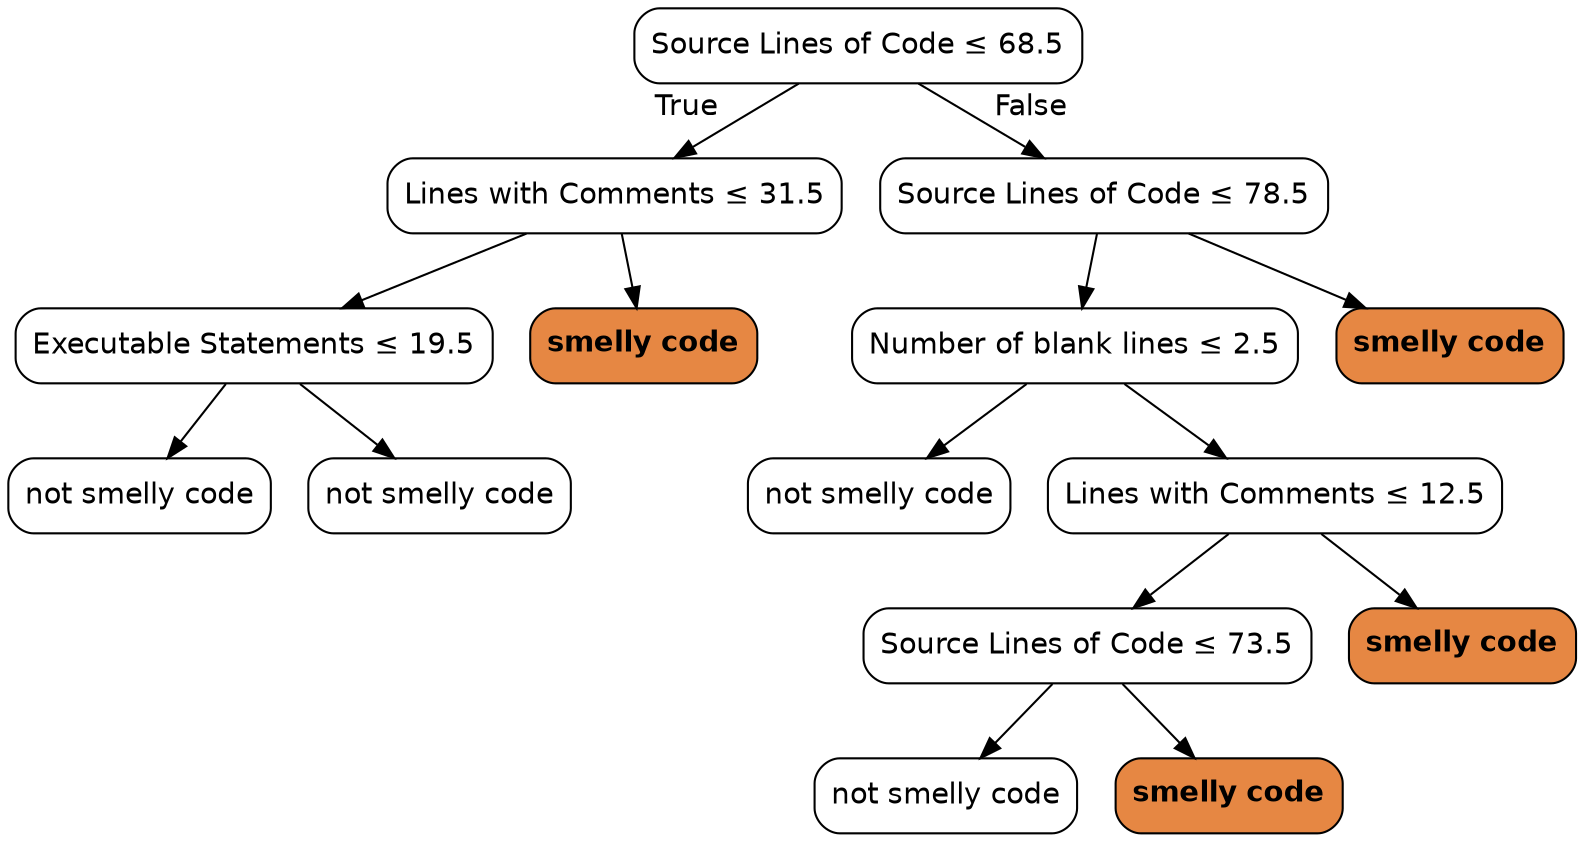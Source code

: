 digraph Tree {
node [color="black", fontname=helvetica, shape=box,  style="filled, rounded", fillcolor="#FFFFFF"];
edge [fontname=helvetica];
0 [label=<Source Lines of Code &le; 68.5>];
1 [label=<Lines with Comments &le; 31.5>];
0 -> 1  [headlabel="True", labelangle=45, labeldistance="2.5"];
3 [label=<Executable Statements &le; 19.5>];
1 -> 3;
11 [label=<not smelly code>];
3 -> 11;
12 [label=<not smelly code>];
3 -> 12;
4 [label=<<b>smelly code</b>>, fillcolor="#e68743"];
1 -> 4;
2 [label=<Source Lines of Code &le; 78.5>];
0 -> 2  [headlabel="False", labelangle="-45", labeldistance="2.5"];
5 [label=<Number of blank lines &le; 2.5>];
2 -> 5;
7 [label=<not smelly code>];
5 -> 7;
8 [label=<Lines with Comments &le; 12.5>];
5 -> 8;
9 [label=<Source Lines of Code &le; 73.5>];
8 -> 9;
13 [label=<not smelly code>];
9 -> 13;
14 [label=<<b>smelly code</b>>, fillcolor="#e68743"];
9 -> 14;
10 [label=<<b>smelly code</b>>, fillcolor="#e68743"];
8 -> 10;
6 [label=<<b>smelly code</b>>, fillcolor="#e68743"];
2 -> 6;
}
